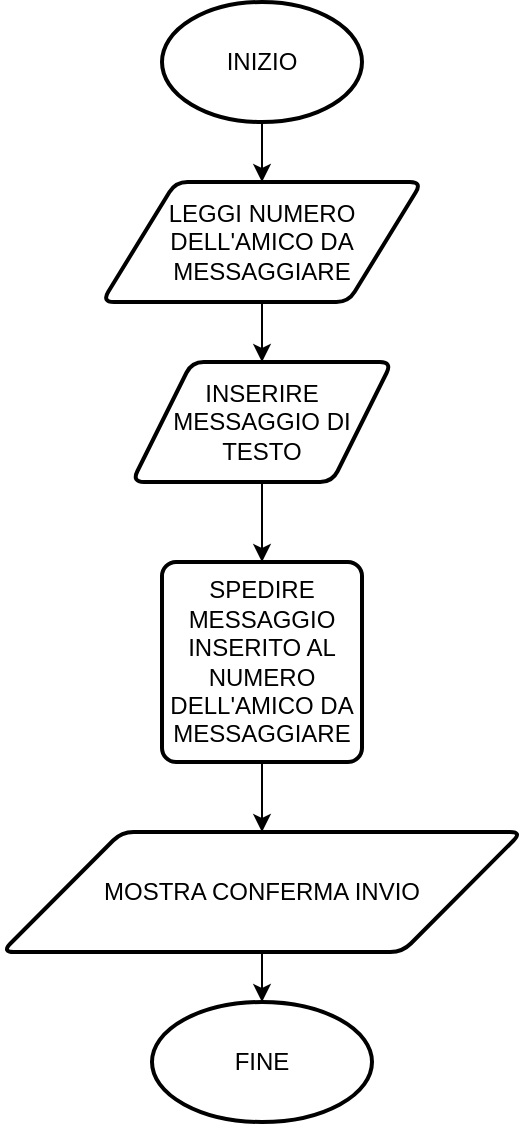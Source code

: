 <mxfile version="12.9.14" type="google"><diagram id="Eox-GQJg2BGJGXLsF0vw" name="Page-1"><mxGraphModel dx="349" dy="664" grid="1" gridSize="10" guides="1" tooltips="1" connect="1" arrows="1" fold="1" page="1" pageScale="1" pageWidth="827" pageHeight="1169" math="0" shadow="0"><root><mxCell id="0"/><mxCell id="1" parent="0"/><mxCell id="z8kSyvkYqCbuFzhTZ1Gj-7" style="edgeStyle=orthogonalEdgeStyle;rounded=0;orthogonalLoop=1;jettySize=auto;html=1;exitX=0.5;exitY=1;exitDx=0;exitDy=0;exitPerimeter=0;entryX=0.5;entryY=0;entryDx=0;entryDy=0;" edge="1" parent="1" source="z8kSyvkYqCbuFzhTZ1Gj-1" target="z8kSyvkYqCbuFzhTZ1Gj-3"><mxGeometry relative="1" as="geometry"/></mxCell><mxCell id="z8kSyvkYqCbuFzhTZ1Gj-1" value="INIZIO" style="strokeWidth=2;html=1;shape=mxgraph.flowchart.start_1;whiteSpace=wrap;" vertex="1" parent="1"><mxGeometry x="450" y="110" width="100" height="60" as="geometry"/></mxCell><mxCell id="z8kSyvkYqCbuFzhTZ1Gj-2" value="FINE" style="strokeWidth=2;html=1;shape=mxgraph.flowchart.start_1;whiteSpace=wrap;" vertex="1" parent="1"><mxGeometry x="445" y="610" width="110" height="60" as="geometry"/></mxCell><mxCell id="z8kSyvkYqCbuFzhTZ1Gj-8" style="edgeStyle=orthogonalEdgeStyle;rounded=0;orthogonalLoop=1;jettySize=auto;html=1;exitX=0.5;exitY=1;exitDx=0;exitDy=0;entryX=0.5;entryY=0;entryDx=0;entryDy=0;" edge="1" parent="1" source="z8kSyvkYqCbuFzhTZ1Gj-3" target="z8kSyvkYqCbuFzhTZ1Gj-4"><mxGeometry relative="1" as="geometry"/></mxCell><mxCell id="z8kSyvkYqCbuFzhTZ1Gj-3" value="LEGGI NUMERO DELL'AMICO DA MESSAGGIARE" style="shape=parallelogram;html=1;strokeWidth=2;perimeter=parallelogramPerimeter;whiteSpace=wrap;rounded=1;arcSize=12;size=0.23;" vertex="1" parent="1"><mxGeometry x="420" y="200" width="160" height="60" as="geometry"/></mxCell><mxCell id="z8kSyvkYqCbuFzhTZ1Gj-9" style="edgeStyle=orthogonalEdgeStyle;rounded=0;orthogonalLoop=1;jettySize=auto;html=1;exitX=0.5;exitY=1;exitDx=0;exitDy=0;entryX=0.5;entryY=0;entryDx=0;entryDy=0;" edge="1" parent="1" source="z8kSyvkYqCbuFzhTZ1Gj-4" target="z8kSyvkYqCbuFzhTZ1Gj-5"><mxGeometry relative="1" as="geometry"/></mxCell><mxCell id="z8kSyvkYqCbuFzhTZ1Gj-4" value="INSERIRE MESSAGGIO DI TESTO" style="shape=parallelogram;html=1;strokeWidth=2;perimeter=parallelogramPerimeter;whiteSpace=wrap;rounded=1;arcSize=12;size=0.23;" vertex="1" parent="1"><mxGeometry x="435" y="290" width="130" height="60" as="geometry"/></mxCell><mxCell id="z8kSyvkYqCbuFzhTZ1Gj-10" style="edgeStyle=orthogonalEdgeStyle;rounded=0;orthogonalLoop=1;jettySize=auto;html=1;exitX=0.5;exitY=1;exitDx=0;exitDy=0;entryX=0.5;entryY=0;entryDx=0;entryDy=0;" edge="1" parent="1" source="z8kSyvkYqCbuFzhTZ1Gj-5" target="z8kSyvkYqCbuFzhTZ1Gj-6"><mxGeometry relative="1" as="geometry"/></mxCell><mxCell id="z8kSyvkYqCbuFzhTZ1Gj-5" value="SPEDIRE MESSAGGIO INSERITO AL NUMERO DELL'AMICO DA MESSAGGIARE" style="rounded=1;whiteSpace=wrap;html=1;absoluteArcSize=1;arcSize=14;strokeWidth=2;" vertex="1" parent="1"><mxGeometry x="450" y="390" width="100" height="100" as="geometry"/></mxCell><mxCell id="z8kSyvkYqCbuFzhTZ1Gj-11" style="edgeStyle=orthogonalEdgeStyle;rounded=0;orthogonalLoop=1;jettySize=auto;html=1;exitX=0.5;exitY=1;exitDx=0;exitDy=0;entryX=0.5;entryY=0;entryDx=0;entryDy=0;entryPerimeter=0;" edge="1" parent="1" source="z8kSyvkYqCbuFzhTZ1Gj-6" target="z8kSyvkYqCbuFzhTZ1Gj-2"><mxGeometry relative="1" as="geometry"/></mxCell><mxCell id="z8kSyvkYqCbuFzhTZ1Gj-6" value="MOSTRA CONFERMA INVIO" style="shape=parallelogram;html=1;strokeWidth=2;perimeter=parallelogramPerimeter;whiteSpace=wrap;rounded=1;arcSize=12;size=0.23;" vertex="1" parent="1"><mxGeometry x="370" y="525" width="260" height="60" as="geometry"/></mxCell></root></mxGraphModel></diagram></mxfile>